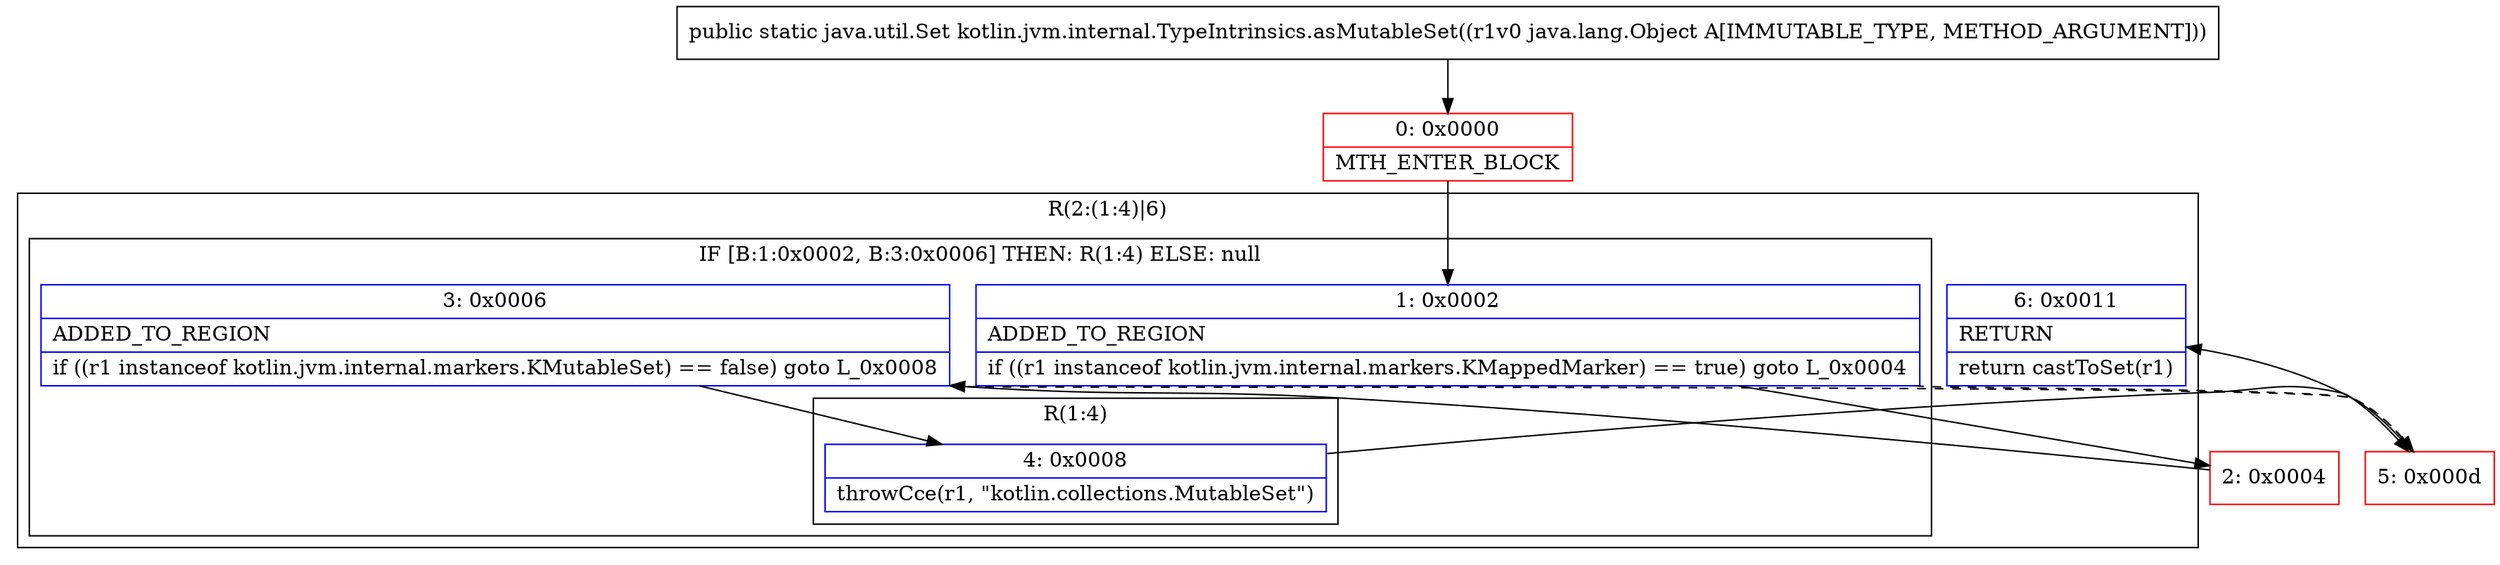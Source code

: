 digraph "CFG forkotlin.jvm.internal.TypeIntrinsics.asMutableSet(Ljava\/lang\/Object;)Ljava\/util\/Set;" {
subgraph cluster_Region_1907605727 {
label = "R(2:(1:4)|6)";
node [shape=record,color=blue];
subgraph cluster_IfRegion_131644739 {
label = "IF [B:1:0x0002, B:3:0x0006] THEN: R(1:4) ELSE: null";
node [shape=record,color=blue];
Node_1 [shape=record,label="{1\:\ 0x0002|ADDED_TO_REGION\l|if ((r1 instanceof kotlin.jvm.internal.markers.KMappedMarker) == true) goto L_0x0004\l}"];
Node_3 [shape=record,label="{3\:\ 0x0006|ADDED_TO_REGION\l|if ((r1 instanceof kotlin.jvm.internal.markers.KMutableSet) == false) goto L_0x0008\l}"];
subgraph cluster_Region_1201676939 {
label = "R(1:4)";
node [shape=record,color=blue];
Node_4 [shape=record,label="{4\:\ 0x0008|throwCce(r1, \"kotlin.collections.MutableSet\")\l}"];
}
}
Node_6 [shape=record,label="{6\:\ 0x0011|RETURN\l|return castToSet(r1)\l}"];
}
Node_0 [shape=record,color=red,label="{0\:\ 0x0000|MTH_ENTER_BLOCK\l}"];
Node_2 [shape=record,color=red,label="{2\:\ 0x0004}"];
Node_5 [shape=record,color=red,label="{5\:\ 0x000d}"];
MethodNode[shape=record,label="{public static java.util.Set kotlin.jvm.internal.TypeIntrinsics.asMutableSet((r1v0 java.lang.Object A[IMMUTABLE_TYPE, METHOD_ARGUMENT])) }"];
MethodNode -> Node_0;
Node_1 -> Node_2;
Node_1 -> Node_5[style=dashed];
Node_3 -> Node_4;
Node_3 -> Node_5[style=dashed];
Node_4 -> Node_5;
Node_0 -> Node_1;
Node_2 -> Node_3;
Node_5 -> Node_6;
}


